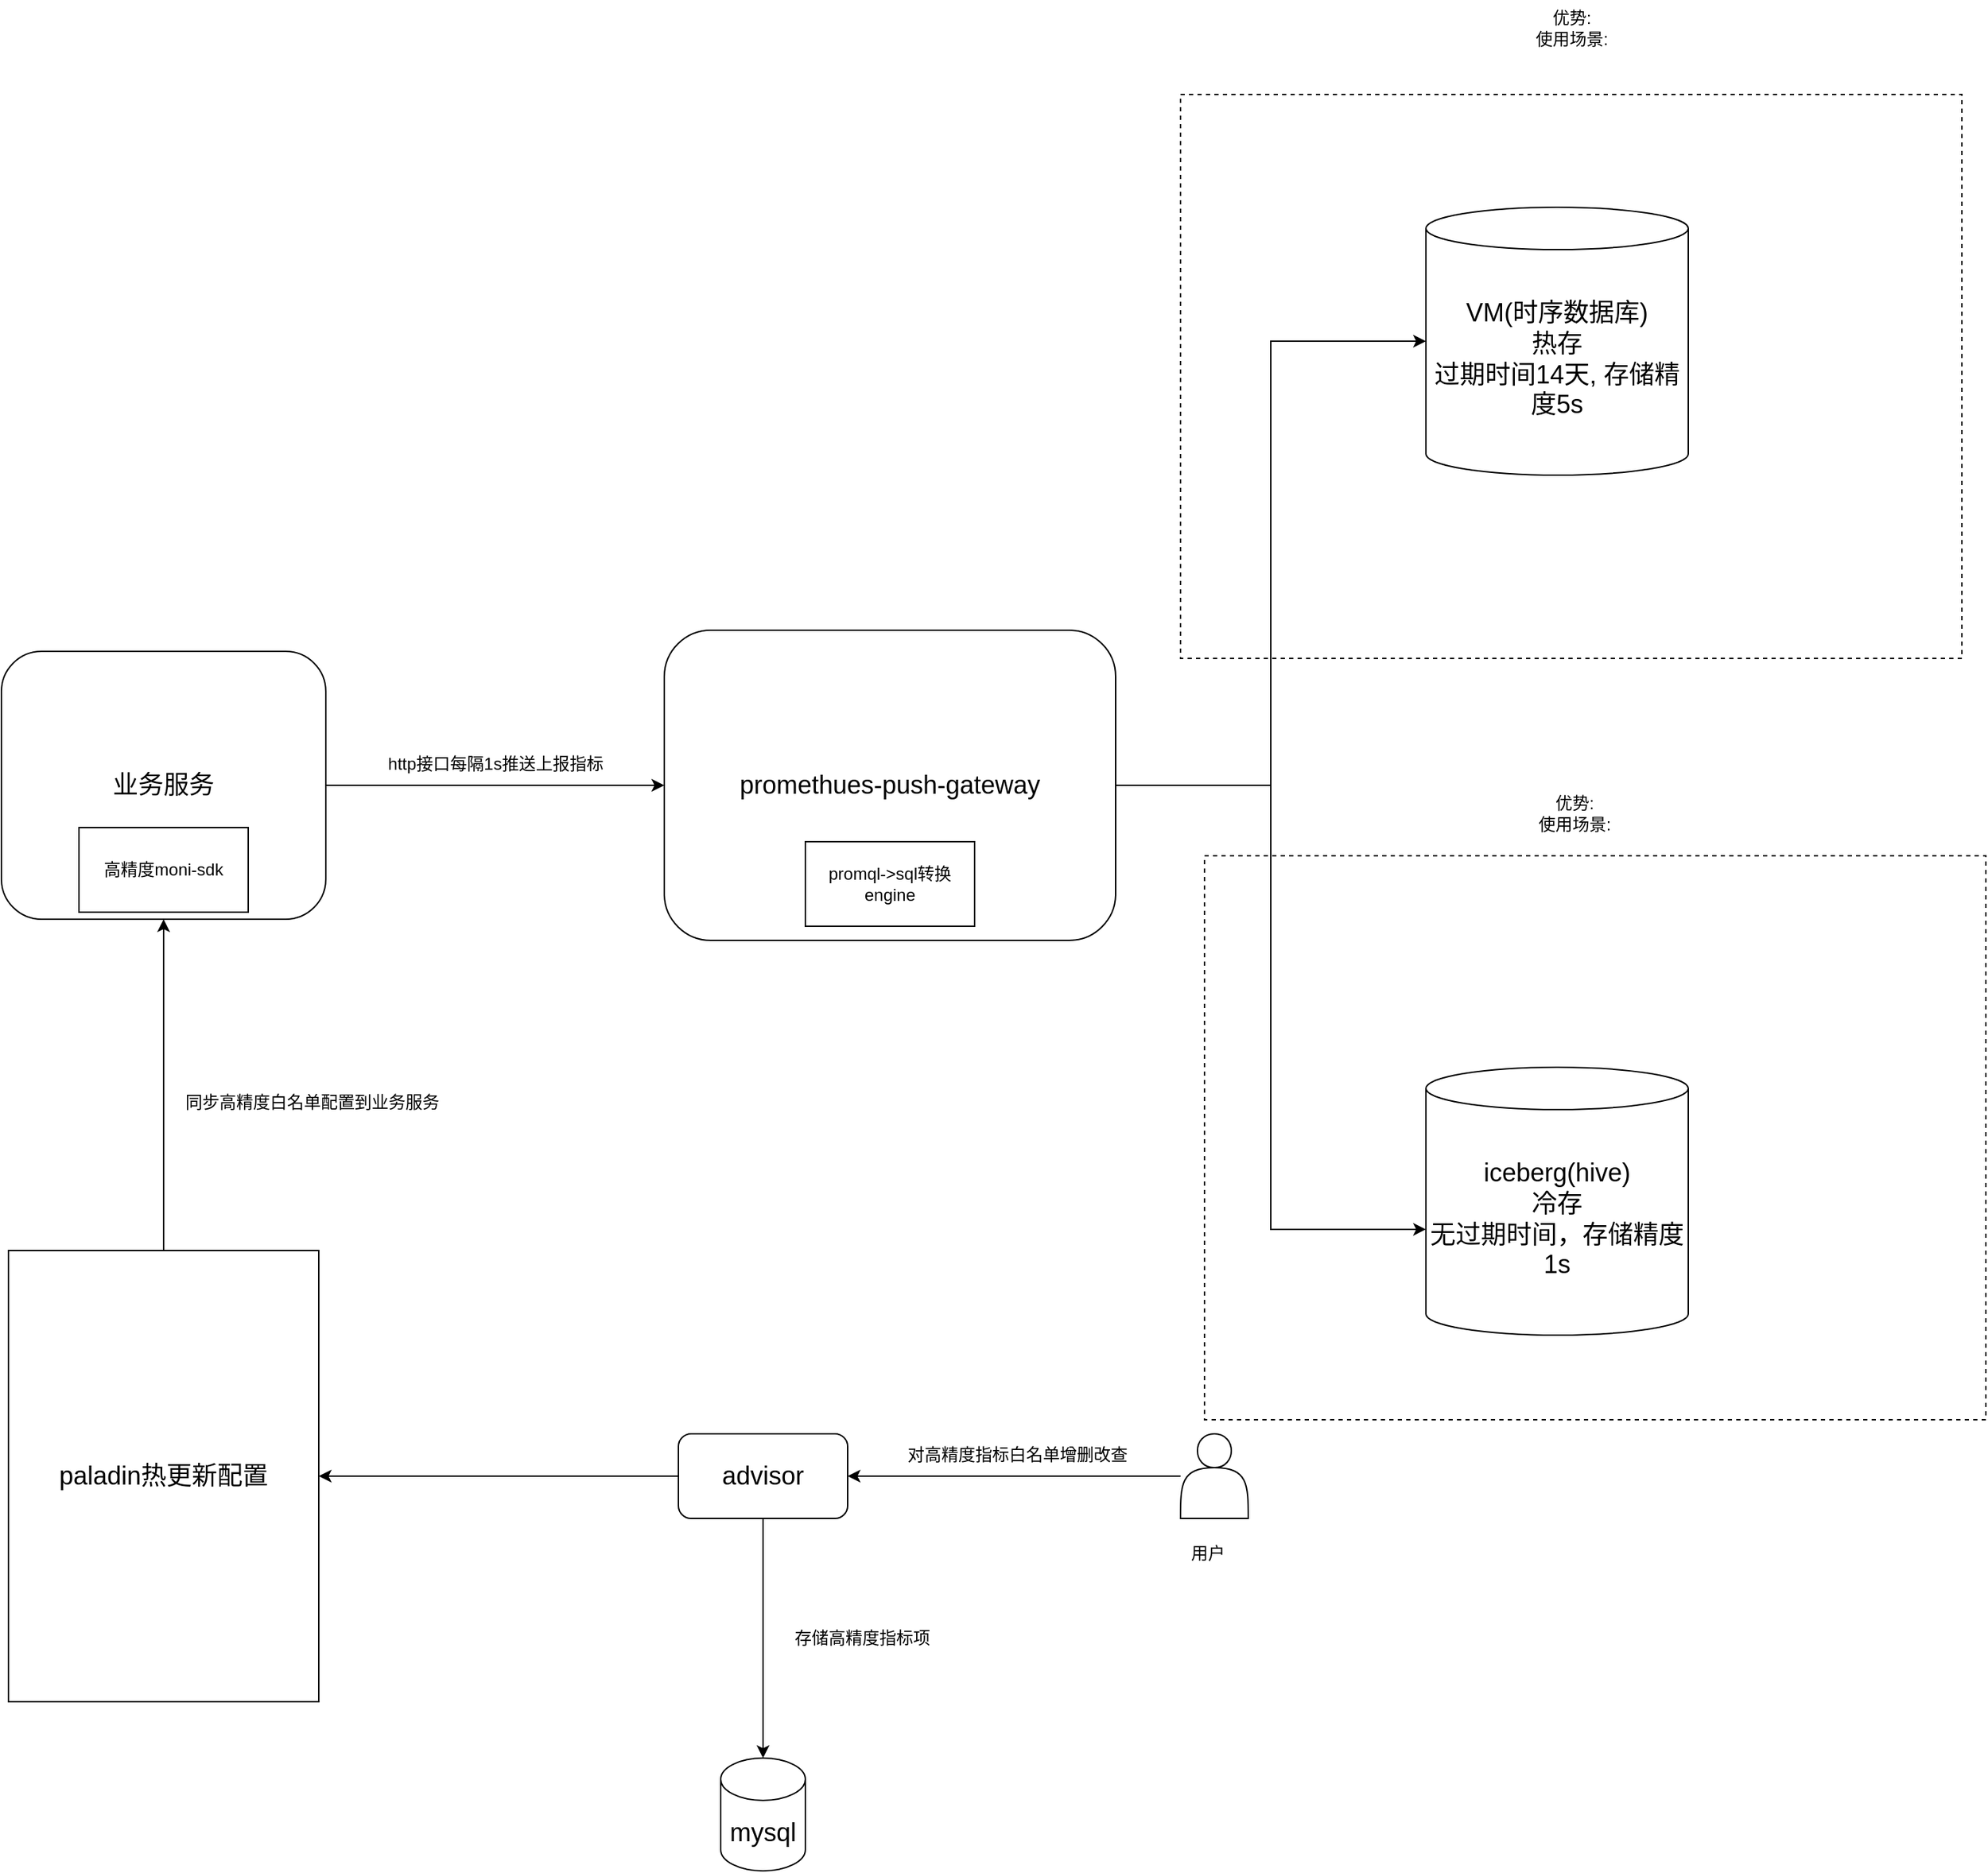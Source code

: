 <mxfile version="24.8.9">
  <diagram name="第 1 页" id="XYfVsaNWhzzIXTjYV7rB">
    <mxGraphModel dx="2069" dy="1954" grid="1" gridSize="10" guides="1" tooltips="1" connect="1" arrows="1" fold="1" page="1" pageScale="1" pageWidth="827" pageHeight="1169" math="0" shadow="0">
      <root>
        <mxCell id="0" />
        <mxCell id="1" parent="0" />
        <mxCell id="ChycFKvgrw0sLsXbqGhP-38" value="" style="rounded=0;whiteSpace=wrap;html=1;dashed=1;" vertex="1" parent="1">
          <mxGeometry x="273" y="300" width="554" height="400" as="geometry" />
        </mxCell>
        <mxCell id="ChycFKvgrw0sLsXbqGhP-37" value="" style="rounded=0;whiteSpace=wrap;html=1;dashed=1;" vertex="1" parent="1">
          <mxGeometry x="256" y="-240" width="554" height="400" as="geometry" />
        </mxCell>
        <mxCell id="ChycFKvgrw0sLsXbqGhP-10" style="edgeStyle=orthogonalEdgeStyle;rounded=0;orthogonalLoop=1;jettySize=auto;html=1;exitX=1;exitY=0.5;exitDx=0;exitDy=0;entryX=0;entryY=0.5;entryDx=0;entryDy=0;" edge="1" parent="1" source="ChycFKvgrw0sLsXbqGhP-1" target="ChycFKvgrw0sLsXbqGhP-3">
          <mxGeometry relative="1" as="geometry" />
        </mxCell>
        <mxCell id="ChycFKvgrw0sLsXbqGhP-1" value="&lt;font style=&quot;font-size: 18px;&quot;&gt;业务服务&lt;/font&gt;" style="rounded=1;whiteSpace=wrap;html=1;" vertex="1" parent="1">
          <mxGeometry x="-580" y="155" width="230" height="190" as="geometry" />
        </mxCell>
        <mxCell id="ChycFKvgrw0sLsXbqGhP-3" value="&lt;span style=&quot;font-size: 18px;&quot;&gt;promethues-push-gateway&lt;/span&gt;" style="rounded=1;whiteSpace=wrap;html=1;" vertex="1" parent="1">
          <mxGeometry x="-110" y="140" width="320" height="220" as="geometry" />
        </mxCell>
        <mxCell id="ChycFKvgrw0sLsXbqGhP-5" value="&lt;font style=&quot;font-size: 18px;&quot;&gt;VM(时序数据库)&lt;br&gt;热存&lt;br&gt;过期时间14天, 存储精度5s&lt;/font&gt;" style="shape=cylinder3;whiteSpace=wrap;html=1;boundedLbl=1;backgroundOutline=1;size=15;" vertex="1" parent="1">
          <mxGeometry x="430" y="-160" width="186" height="190" as="geometry" />
        </mxCell>
        <mxCell id="ChycFKvgrw0sLsXbqGhP-6" value="&lt;font style=&quot;font-size: 18px;&quot;&gt;iceberg(hive)&lt;br&gt;冷存&lt;/font&gt;&lt;div&gt;&lt;span style=&quot;font-size: 18px;&quot;&gt;无过期时间，存储精度1s&lt;/span&gt;&lt;/div&gt;" style="shape=cylinder3;whiteSpace=wrap;html=1;boundedLbl=1;backgroundOutline=1;size=15;" vertex="1" parent="1">
          <mxGeometry x="430" y="450" width="186" height="190" as="geometry" />
        </mxCell>
        <mxCell id="ChycFKvgrw0sLsXbqGhP-8" style="edgeStyle=orthogonalEdgeStyle;rounded=0;orthogonalLoop=1;jettySize=auto;html=1;entryX=0;entryY=0.605;entryDx=0;entryDy=0;entryPerimeter=0;" edge="1" parent="1" source="ChycFKvgrw0sLsXbqGhP-3" target="ChycFKvgrw0sLsXbqGhP-6">
          <mxGeometry relative="1" as="geometry" />
        </mxCell>
        <mxCell id="ChycFKvgrw0sLsXbqGhP-9" style="edgeStyle=orthogonalEdgeStyle;rounded=0;orthogonalLoop=1;jettySize=auto;html=1;exitX=1;exitY=0.5;exitDx=0;exitDy=0;entryX=0;entryY=0.5;entryDx=0;entryDy=0;entryPerimeter=0;" edge="1" parent="1" source="ChycFKvgrw0sLsXbqGhP-3" target="ChycFKvgrw0sLsXbqGhP-5">
          <mxGeometry relative="1" as="geometry" />
        </mxCell>
        <mxCell id="ChycFKvgrw0sLsXbqGhP-11" value="promql-&amp;gt;sql转换engine" style="rounded=0;whiteSpace=wrap;html=1;" vertex="1" parent="1">
          <mxGeometry x="-10" y="290" width="120" height="60" as="geometry" />
        </mxCell>
        <mxCell id="ChycFKvgrw0sLsXbqGhP-14" value="高精度moni-sdk" style="rounded=0;whiteSpace=wrap;html=1;" vertex="1" parent="1">
          <mxGeometry x="-525" y="280" width="120" height="60" as="geometry" />
        </mxCell>
        <mxCell id="ChycFKvgrw0sLsXbqGhP-21" style="edgeStyle=orthogonalEdgeStyle;rounded=0;orthogonalLoop=1;jettySize=auto;html=1;exitX=0;exitY=0.5;exitDx=0;exitDy=0;entryX=1;entryY=0.5;entryDx=0;entryDy=0;" edge="1" parent="1" source="ChycFKvgrw0sLsXbqGhP-16" target="ChycFKvgrw0sLsXbqGhP-17">
          <mxGeometry relative="1" as="geometry" />
        </mxCell>
        <mxCell id="ChycFKvgrw0sLsXbqGhP-35" style="edgeStyle=orthogonalEdgeStyle;rounded=0;orthogonalLoop=1;jettySize=auto;html=1;" edge="1" parent="1" source="ChycFKvgrw0sLsXbqGhP-16" target="ChycFKvgrw0sLsXbqGhP-34">
          <mxGeometry relative="1" as="geometry" />
        </mxCell>
        <mxCell id="ChycFKvgrw0sLsXbqGhP-16" value="&lt;font style=&quot;font-size: 18px;&quot;&gt;advisor&lt;/font&gt;" style="rounded=1;whiteSpace=wrap;html=1;" vertex="1" parent="1">
          <mxGeometry x="-100" y="710" width="120" height="60" as="geometry" />
        </mxCell>
        <mxCell id="ChycFKvgrw0sLsXbqGhP-22" style="edgeStyle=orthogonalEdgeStyle;rounded=0;orthogonalLoop=1;jettySize=auto;html=1;exitX=0.5;exitY=0;exitDx=0;exitDy=0;entryX=0.5;entryY=1;entryDx=0;entryDy=0;" edge="1" parent="1" source="ChycFKvgrw0sLsXbqGhP-17" target="ChycFKvgrw0sLsXbqGhP-1">
          <mxGeometry relative="1" as="geometry" />
        </mxCell>
        <mxCell id="ChycFKvgrw0sLsXbqGhP-17" value="&lt;font style=&quot;font-size: 18px;&quot;&gt;paladin热更新配置&lt;/font&gt;" style="rounded=0;whiteSpace=wrap;html=1;" vertex="1" parent="1">
          <mxGeometry x="-575" y="580" width="220" height="320" as="geometry" />
        </mxCell>
        <mxCell id="ChycFKvgrw0sLsXbqGhP-18" value="http接口每隔1s推送上报指标" style="text;html=1;align=center;verticalAlign=middle;resizable=0;points=[];autosize=1;strokeColor=none;fillColor=none;" vertex="1" parent="1">
          <mxGeometry x="-320" y="220" width="180" height="30" as="geometry" />
        </mxCell>
        <mxCell id="ChycFKvgrw0sLsXbqGhP-26" value="同步高精度白名单配置到业务服务" style="text;html=1;align=center;verticalAlign=middle;resizable=0;points=[];autosize=1;strokeColor=none;fillColor=none;" vertex="1" parent="1">
          <mxGeometry x="-460" y="460" width="200" height="30" as="geometry" />
        </mxCell>
        <mxCell id="ChycFKvgrw0sLsXbqGhP-29" value="" style="group" vertex="1" connectable="0" parent="1">
          <mxGeometry x="250" y="710" width="60" height="100" as="geometry" />
        </mxCell>
        <mxCell id="ChycFKvgrw0sLsXbqGhP-27" value="" style="shape=actor;whiteSpace=wrap;html=1;" vertex="1" parent="ChycFKvgrw0sLsXbqGhP-29">
          <mxGeometry x="6" width="48" height="60" as="geometry" />
        </mxCell>
        <mxCell id="ChycFKvgrw0sLsXbqGhP-28" value="用户" style="text;html=1;align=center;verticalAlign=middle;resizable=0;points=[];autosize=1;strokeColor=none;fillColor=none;" vertex="1" parent="ChycFKvgrw0sLsXbqGhP-29">
          <mxGeometry y="70" width="50" height="30" as="geometry" />
        </mxCell>
        <mxCell id="ChycFKvgrw0sLsXbqGhP-31" style="edgeStyle=orthogonalEdgeStyle;rounded=0;orthogonalLoop=1;jettySize=auto;html=1;" edge="1" parent="1" source="ChycFKvgrw0sLsXbqGhP-27" target="ChycFKvgrw0sLsXbqGhP-16">
          <mxGeometry relative="1" as="geometry" />
        </mxCell>
        <mxCell id="ChycFKvgrw0sLsXbqGhP-33" value="对高精度指标白名单增删改查" style="text;html=1;align=center;verticalAlign=middle;resizable=0;points=[];autosize=1;strokeColor=none;fillColor=none;" vertex="1" parent="1">
          <mxGeometry x="50" y="710" width="180" height="30" as="geometry" />
        </mxCell>
        <mxCell id="ChycFKvgrw0sLsXbqGhP-34" value="&lt;font style=&quot;font-size: 18px;&quot;&gt;mysql&lt;/font&gt;" style="shape=cylinder3;whiteSpace=wrap;html=1;boundedLbl=1;backgroundOutline=1;size=15;" vertex="1" parent="1">
          <mxGeometry x="-70" y="940" width="60" height="80" as="geometry" />
        </mxCell>
        <mxCell id="ChycFKvgrw0sLsXbqGhP-36" value="存储高精度指标项" style="text;html=1;align=center;verticalAlign=middle;resizable=0;points=[];autosize=1;strokeColor=none;fillColor=none;" vertex="1" parent="1">
          <mxGeometry x="-30" y="840" width="120" height="30" as="geometry" />
        </mxCell>
        <mxCell id="ChycFKvgrw0sLsXbqGhP-39" value="优势:&lt;br&gt;使用场景:" style="text;html=1;align=center;verticalAlign=middle;resizable=0;points=[];autosize=1;strokeColor=none;fillColor=none;" vertex="1" parent="1">
          <mxGeometry x="498" y="-307" width="70" height="40" as="geometry" />
        </mxCell>
        <mxCell id="ChycFKvgrw0sLsXbqGhP-40" value="优势:&lt;br&gt;使用场景:" style="text;html=1;align=center;verticalAlign=middle;resizable=0;points=[];autosize=1;strokeColor=none;fillColor=none;" vertex="1" parent="1">
          <mxGeometry x="500" y="250" width="70" height="40" as="geometry" />
        </mxCell>
      </root>
    </mxGraphModel>
  </diagram>
</mxfile>

